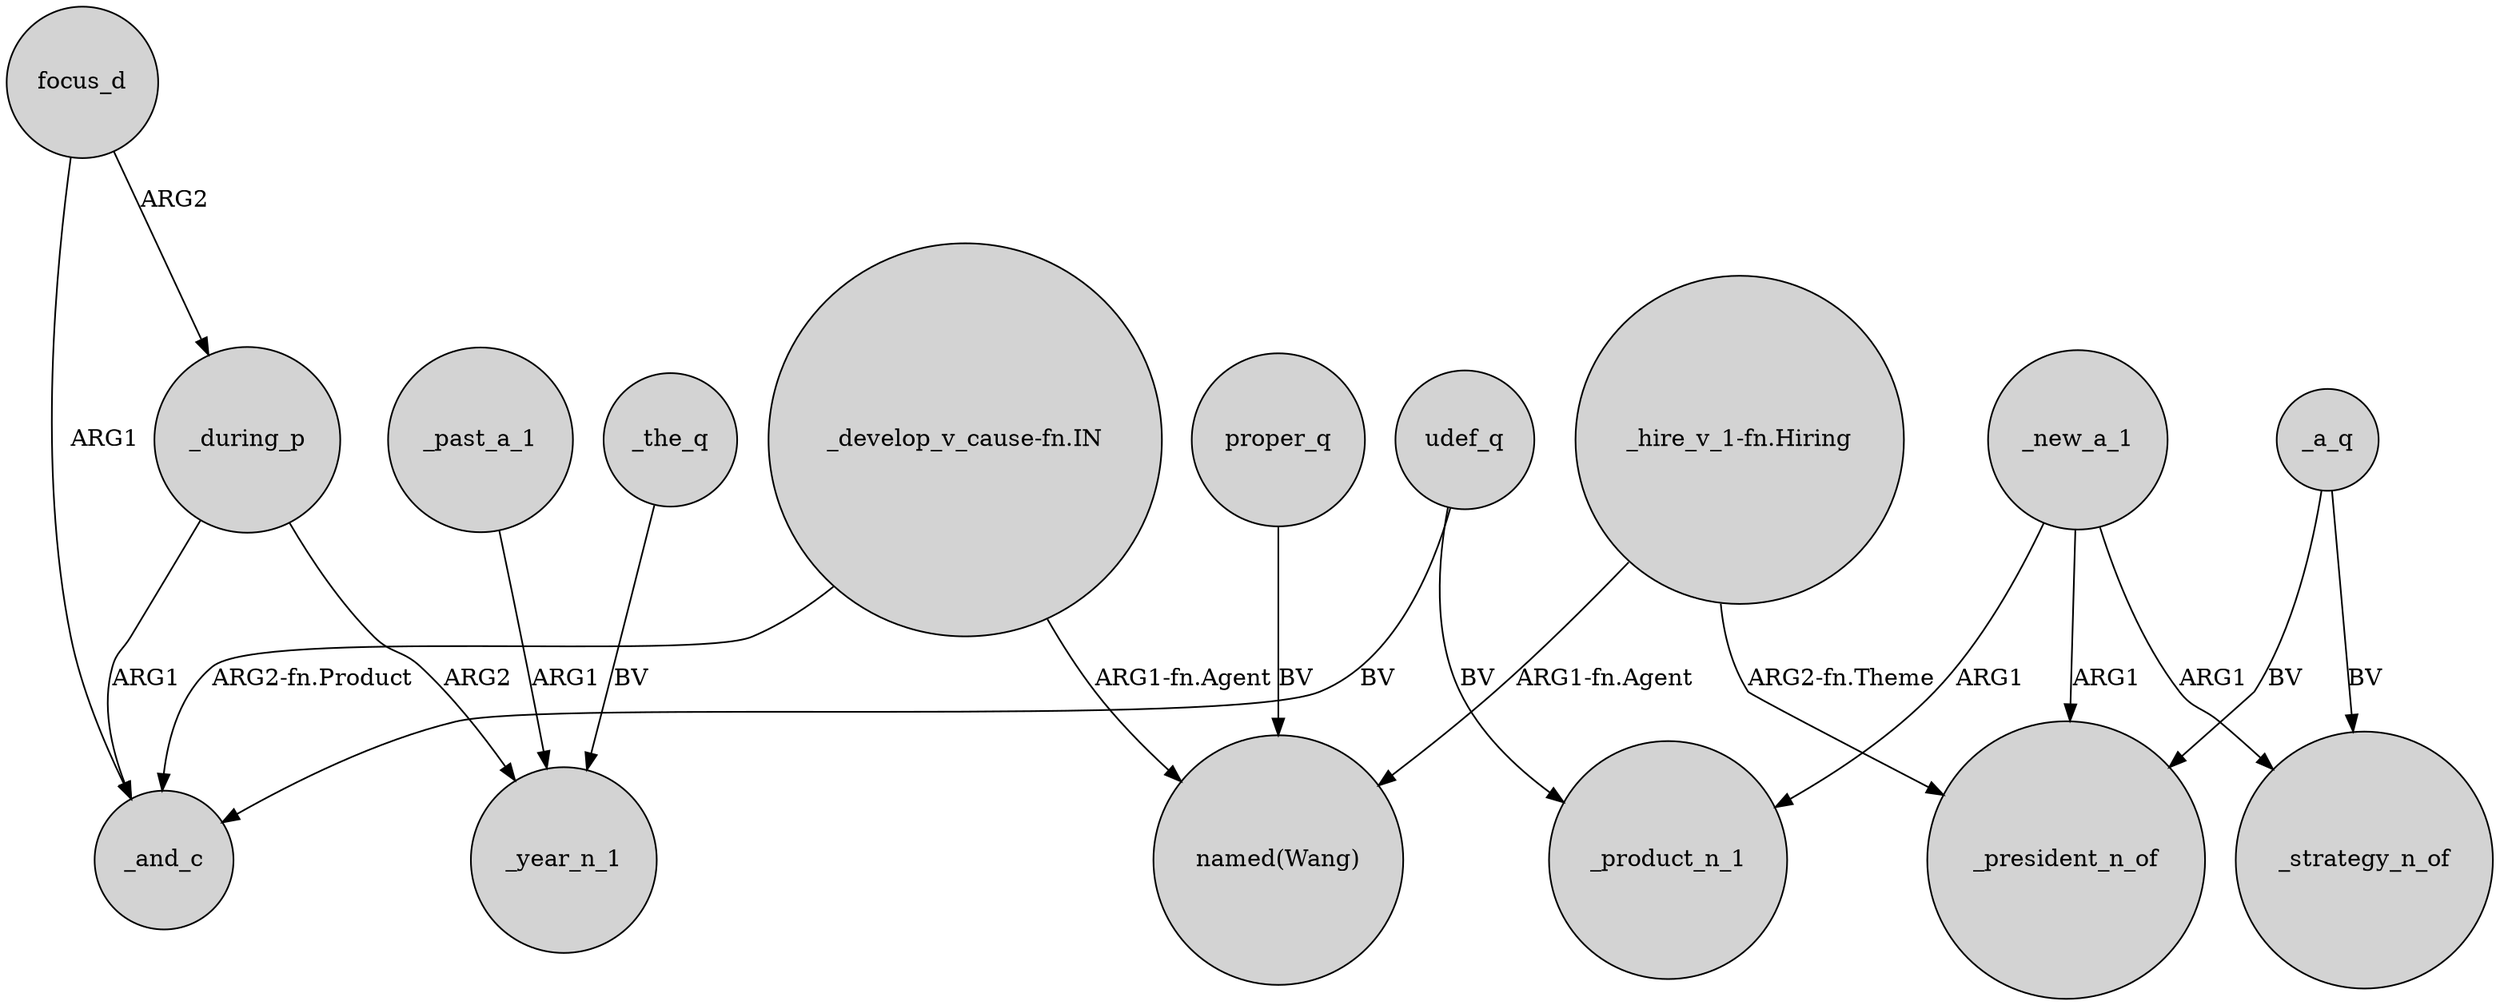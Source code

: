 digraph {
	node [shape=circle style=filled]
	"_develop_v_cause-fn.IN" -> _and_c [label="ARG2-fn.Product"]
	"_hire_v_1-fn.Hiring" -> "named(Wang)" [label="ARG1-fn.Agent"]
	focus_d -> _during_p [label=ARG2]
	udef_q -> _product_n_1 [label=BV]
	_during_p -> _year_n_1 [label=ARG2]
	proper_q -> "named(Wang)" [label=BV]
	_a_q -> _president_n_of [label=BV]
	_during_p -> _and_c [label=ARG1]
	_new_a_1 -> _strategy_n_of [label=ARG1]
	udef_q -> _and_c [label=BV]
	"_hire_v_1-fn.Hiring" -> _president_n_of [label="ARG2-fn.Theme"]
	focus_d -> _and_c [label=ARG1]
	_new_a_1 -> _product_n_1 [label=ARG1]
	_new_a_1 -> _president_n_of [label=ARG1]
	_past_a_1 -> _year_n_1 [label=ARG1]
	_the_q -> _year_n_1 [label=BV]
	_a_q -> _strategy_n_of [label=BV]
	"_develop_v_cause-fn.IN" -> "named(Wang)" [label="ARG1-fn.Agent"]
}
